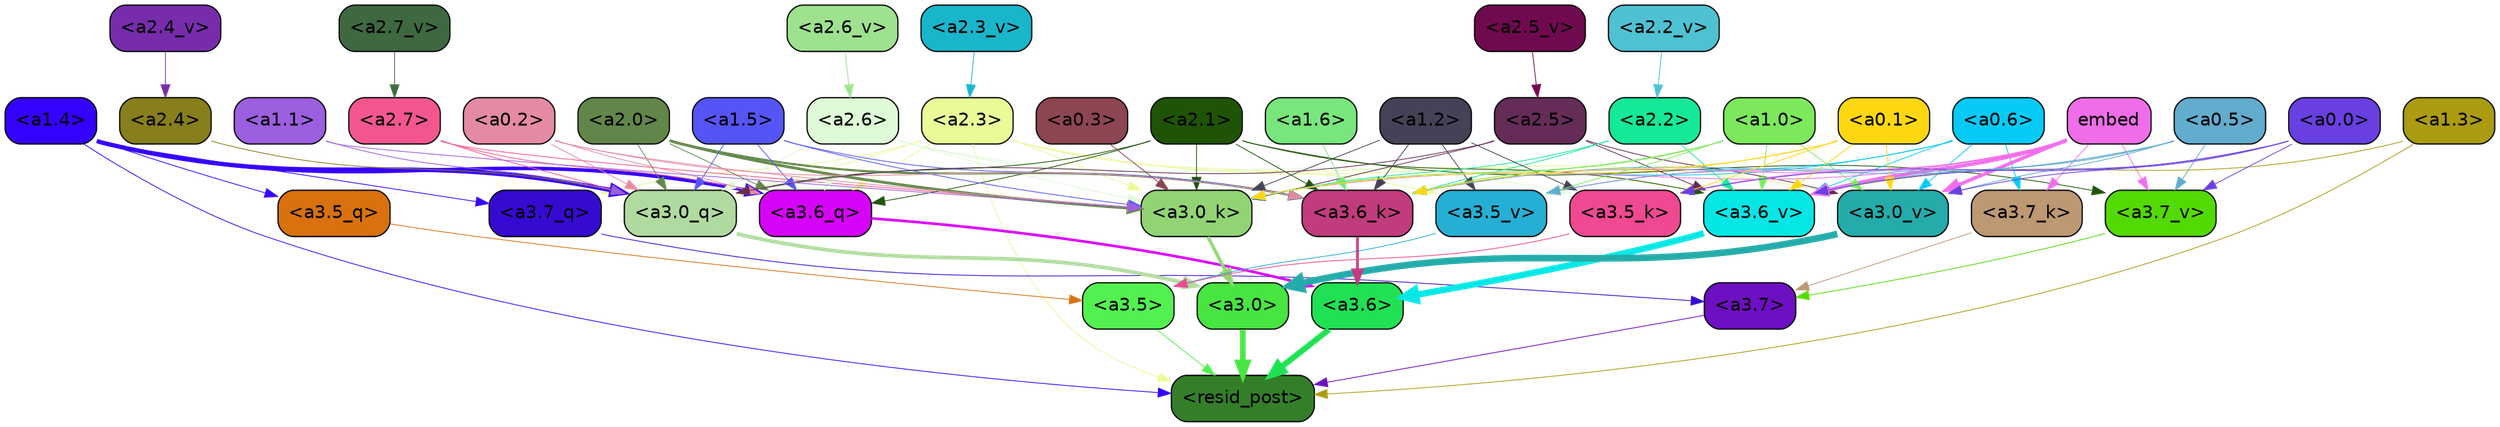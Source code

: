 strict digraph "" {
	graph [bgcolor=transparent,
		layout=dot,
		overlap=false,
		splines=true
	];
	"<a3.7>"	[color=black,
		fillcolor="#6d0fc2",
		fontname=Helvetica,
		shape=box,
		style="filled, rounded"];
	"<resid_post>"	[color=black,
		fillcolor="#347e2a",
		fontname=Helvetica,
		shape=box,
		style="filled, rounded"];
	"<a3.7>" -> "<resid_post>"	[color="#6d0fc2",
		penwidth=0.6239100098609924];
	"<a3.6>"	[color=black,
		fillcolor="#20e153",
		fontname=Helvetica,
		shape=box,
		style="filled, rounded"];
	"<a3.6>" -> "<resid_post>"	[color="#20e153",
		penwidth=4.569062113761902];
	"<a3.5>"	[color=black,
		fillcolor="#52f150",
		fontname=Helvetica,
		shape=box,
		style="filled, rounded"];
	"<a3.5>" -> "<resid_post>"	[color="#52f150",
		penwidth=0.6];
	"<a3.0>"	[color=black,
		fillcolor="#48e540",
		fontname=Helvetica,
		shape=box,
		style="filled, rounded"];
	"<a3.0>" -> "<resid_post>"	[color="#48e540",
		penwidth=4.283544182777405];
	"<a2.3>"	[color=black,
		fillcolor="#e8fb98",
		fontname=Helvetica,
		shape=box,
		style="filled, rounded"];
	"<a2.3>" -> "<resid_post>"	[color="#e8fb98",
		penwidth=0.6];
	"<a3.7_q>"	[color=black,
		fillcolor="#360ad0",
		fontname=Helvetica,
		shape=box,
		style="filled, rounded"];
	"<a2.3>" -> "<a3.7_q>"	[color="#e8fb98",
		penwidth=0.6];
	"<a3.6_q>"	[color=black,
		fillcolor="#d503f8",
		fontname=Helvetica,
		shape=box,
		style="filled, rounded"];
	"<a2.3>" -> "<a3.6_q>"	[color="#e8fb98",
		penwidth=0.6];
	"<a3.0_q>"	[color=black,
		fillcolor="#b0da9f",
		fontname=Helvetica,
		shape=box,
		style="filled, rounded"];
	"<a2.3>" -> "<a3.0_q>"	[color="#e8fb98",
		penwidth=0.6];
	"<a3.0_k>"	[color=black,
		fillcolor="#92d474",
		fontname=Helvetica,
		shape=box,
		style="filled, rounded"];
	"<a2.3>" -> "<a3.0_k>"	[color="#e8fb98",
		penwidth=0.6];
	"<a3.6_v>"	[color=black,
		fillcolor="#05e7e5",
		fontname=Helvetica,
		shape=box,
		style="filled, rounded"];
	"<a2.3>" -> "<a3.6_v>"	[color="#e8fb98",
		penwidth=0.6];
	"<a3.5_v>"	[color=black,
		fillcolor="#25afd4",
		fontname=Helvetica,
		shape=box,
		style="filled, rounded"];
	"<a2.3>" -> "<a3.5_v>"	[color="#e8fb98",
		penwidth=0.6];
	"<a3.0_v>"	[color=black,
		fillcolor="#24abaa",
		fontname=Helvetica,
		shape=box,
		style="filled, rounded"];
	"<a2.3>" -> "<a3.0_v>"	[color="#e8fb98",
		penwidth=0.6];
	"<a1.4>"	[color=black,
		fillcolor="#3402fe",
		fontname=Helvetica,
		shape=box,
		style="filled, rounded"];
	"<a1.4>" -> "<resid_post>"	[color="#3402fe",
		penwidth=0.6];
	"<a1.4>" -> "<a3.7_q>"	[color="#3402fe",
		penwidth=0.6];
	"<a1.4>" -> "<a3.6_q>"	[color="#3402fe",
		penwidth=2.7934007048606873];
	"<a3.5_q>"	[color=black,
		fillcolor="#d8710e",
		fontname=Helvetica,
		shape=box,
		style="filled, rounded"];
	"<a1.4>" -> "<a3.5_q>"	[color="#3402fe",
		penwidth=0.6];
	"<a1.4>" -> "<a3.0_q>"	[color="#3402fe",
		penwidth=3.340754985809326];
	"<a1.3>"	[color=black,
		fillcolor="#aa9b11",
		fontname=Helvetica,
		shape=box,
		style="filled, rounded"];
	"<a1.3>" -> "<resid_post>"	[color="#aa9b11",
		penwidth=0.6];
	"<a1.3>" -> "<a3.6_v>"	[color="#aa9b11",
		penwidth=0.6];
	"<a3.7_q>" -> "<a3.7>"	[color="#360ad0",
		penwidth=0.6];
	"<a3.6_q>" -> "<a3.6>"	[color="#d503f8",
		penwidth=2.0347584784030914];
	"<a3.5_q>" -> "<a3.5>"	[color="#d8710e",
		penwidth=0.6];
	"<a3.0_q>" -> "<a3.0>"	[color="#b0da9f",
		penwidth=2.8635367155075073];
	"<a3.7_k>"	[color=black,
		fillcolor="#bc9873",
		fontname=Helvetica,
		shape=box,
		style="filled, rounded"];
	"<a3.7_k>" -> "<a3.7>"	[color="#bc9873",
		penwidth=0.6];
	"<a3.6_k>"	[color=black,
		fillcolor="#c13c7d",
		fontname=Helvetica,
		shape=box,
		style="filled, rounded"];
	"<a3.6_k>" -> "<a3.6>"	[color="#c13c7d",
		penwidth=2.1760786175727844];
	"<a3.5_k>"	[color=black,
		fillcolor="#ee4991",
		fontname=Helvetica,
		shape=box,
		style="filled, rounded"];
	"<a3.5_k>" -> "<a3.5>"	[color="#ee4991",
		penwidth=0.6];
	"<a3.0_k>" -> "<a3.0>"	[color="#92d474",
		penwidth=2.632905662059784];
	"<a3.7_v>"	[color=black,
		fillcolor="#53da04",
		fontname=Helvetica,
		shape=box,
		style="filled, rounded"];
	"<a3.7_v>" -> "<a3.7>"	[color="#53da04",
		penwidth=0.6];
	"<a3.6_v>" -> "<a3.6>"	[color="#05e7e5",
		penwidth=4.981305837631226];
	"<a3.5_v>" -> "<a3.5>"	[color="#25afd4",
		penwidth=0.6];
	"<a3.0_v>" -> "<a3.0>"	[color="#24abaa",
		penwidth=5.168330669403076];
	"<a2.7>"	[color=black,
		fillcolor="#f4578f",
		fontname=Helvetica,
		shape=box,
		style="filled, rounded"];
	"<a2.7>" -> "<a3.6_q>"	[color="#f4578f",
		penwidth=0.6];
	"<a2.7>" -> "<a3.0_q>"	[color="#f4578f",
		penwidth=0.6];
	"<a2.7>" -> "<a3.0_k>"	[color="#f4578f",
		penwidth=0.6];
	"<a2.6>"	[color=black,
		fillcolor="#dffad7",
		fontname=Helvetica,
		shape=box,
		style="filled, rounded"];
	"<a2.6>" -> "<a3.6_q>"	[color="#dffad7",
		penwidth=0.6];
	"<a2.6>" -> "<a3.0_q>"	[color="#dffad7",
		penwidth=0.6];
	"<a2.6>" -> "<a3.6_k>"	[color="#dffad7",
		penwidth=0.6];
	"<a2.6>" -> "<a3.5_k>"	[color="#dffad7",
		penwidth=0.6];
	"<a2.6>" -> "<a3.0_k>"	[color="#dffad7",
		penwidth=0.6];
	"<a2.1>"	[color=black,
		fillcolor="#1f5306",
		fontname=Helvetica,
		shape=box,
		style="filled, rounded"];
	"<a2.1>" -> "<a3.6_q>"	[color="#1f5306",
		penwidth=0.6];
	"<a2.1>" -> "<a3.0_q>"	[color="#1f5306",
		penwidth=0.6];
	"<a2.1>" -> "<a3.6_k>"	[color="#1f5306",
		penwidth=0.6];
	"<a2.1>" -> "<a3.0_k>"	[color="#1f5306",
		penwidth=0.6];
	"<a2.1>" -> "<a3.7_v>"	[color="#1f5306",
		penwidth=0.6];
	"<a2.1>" -> "<a3.6_v>"	[color="#1f5306",
		penwidth=0.6];
	"<a2.0>"	[color=black,
		fillcolor="#628649",
		fontname=Helvetica,
		shape=box,
		style="filled, rounded"];
	"<a2.0>" -> "<a3.6_q>"	[color="#628649",
		penwidth=0.6];
	"<a2.0>" -> "<a3.0_q>"	[color="#628649",
		penwidth=0.6];
	"<a2.0>" -> "<a3.6_k>"	[color="#628649",
		penwidth=1.6382827460765839];
	"<a2.0>" -> "<a3.0_k>"	[color="#628649",
		penwidth=2.161143198609352];
	"<a1.5>"	[color=black,
		fillcolor="#5555f7",
		fontname=Helvetica,
		shape=box,
		style="filled, rounded"];
	"<a1.5>" -> "<a3.6_q>"	[color="#5555f7",
		penwidth=0.6];
	"<a1.5>" -> "<a3.0_q>"	[color="#5555f7",
		penwidth=0.6];
	"<a1.5>" -> "<a3.6_k>"	[color="#5555f7",
		penwidth=0.6];
	"<a1.5>" -> "<a3.0_k>"	[color="#5555f7",
		penwidth=0.6];
	"<a0.2>"	[color=black,
		fillcolor="#e48aa5",
		fontname=Helvetica,
		shape=box,
		style="filled, rounded"];
	"<a0.2>" -> "<a3.6_q>"	[color="#e48aa5",
		penwidth=0.6];
	"<a0.2>" -> "<a3.0_q>"	[color="#e48aa5",
		penwidth=0.6];
	"<a0.2>" -> "<a3.6_k>"	[color="#e48aa5",
		penwidth=0.6];
	"<a0.2>" -> "<a3.0_k>"	[color="#e48aa5",
		penwidth=0.6];
	"<a2.5>"	[color=black,
		fillcolor="#652c57",
		fontname=Helvetica,
		shape=box,
		style="filled, rounded"];
	"<a2.5>" -> "<a3.0_q>"	[color="#652c57",
		penwidth=0.6];
	"<a2.5>" -> "<a3.0_k>"	[color="#652c57",
		penwidth=0.6];
	"<a2.5>" -> "<a3.6_v>"	[color="#652c57",
		penwidth=0.6];
	"<a2.5>" -> "<a3.0_v>"	[color="#652c57",
		penwidth=0.6];
	"<a2.4>"	[color=black,
		fillcolor="#877e1c",
		fontname=Helvetica,
		shape=box,
		style="filled, rounded"];
	"<a2.4>" -> "<a3.0_q>"	[color="#877e1c",
		penwidth=0.6];
	"<a1.1>"	[color=black,
		fillcolor="#9c5fdf",
		fontname=Helvetica,
		shape=box,
		style="filled, rounded"];
	"<a1.1>" -> "<a3.0_q>"	[color="#9c5fdf",
		penwidth=0.6];
	"<a1.1>" -> "<a3.0_k>"	[color="#9c5fdf",
		penwidth=0.6];
	"<a0.6>"	[color=black,
		fillcolor="#05caf5",
		fontname=Helvetica,
		shape=box,
		style="filled, rounded"];
	"<a0.6>" -> "<a3.7_k>"	[color="#05caf5",
		penwidth=0.6];
	"<a0.6>" -> "<a3.6_k>"	[color="#05caf5",
		penwidth=0.6];
	"<a0.6>" -> "<a3.0_k>"	[color="#05caf5",
		penwidth=0.6];
	"<a0.6>" -> "<a3.6_v>"	[color="#05caf5",
		penwidth=0.6];
	"<a0.6>" -> "<a3.0_v>"	[color="#05caf5",
		penwidth=0.6];
	embed	[color=black,
		fillcolor="#f06dea",
		fontname=Helvetica,
		shape=box,
		style="filled, rounded"];
	embed -> "<a3.7_k>"	[color="#f06dea",
		penwidth=0.6];
	embed -> "<a3.6_k>"	[color="#f06dea",
		penwidth=0.6];
	embed -> "<a3.5_k>"	[color="#f06dea",
		penwidth=0.6];
	embed -> "<a3.0_k>"	[color="#f06dea",
		penwidth=0.6];
	embed -> "<a3.7_v>"	[color="#f06dea",
		penwidth=0.6];
	embed -> "<a3.6_v>"	[color="#f06dea",
		penwidth=2.7825746536254883];
	embed -> "<a3.5_v>"	[color="#f06dea",
		penwidth=0.6];
	embed -> "<a3.0_v>"	[color="#f06dea",
		penwidth=2.6950180530548096];
	"<a2.2>"	[color=black,
		fillcolor="#14e998",
		fontname=Helvetica,
		shape=box,
		style="filled, rounded"];
	"<a2.2>" -> "<a3.6_k>"	[color="#14e998",
		penwidth=0.6];
	"<a2.2>" -> "<a3.0_k>"	[color="#14e998",
		penwidth=0.6];
	"<a2.2>" -> "<a3.6_v>"	[color="#14e998",
		penwidth=0.6];
	"<a1.6>"	[color=black,
		fillcolor="#78e67c",
		fontname=Helvetica,
		shape=box,
		style="filled, rounded"];
	"<a1.6>" -> "<a3.6_k>"	[color="#78e67c",
		penwidth=0.6];
	"<a1.2>"	[color=black,
		fillcolor="#454257",
		fontname=Helvetica,
		shape=box,
		style="filled, rounded"];
	"<a1.2>" -> "<a3.6_k>"	[color="#454257",
		penwidth=0.6];
	"<a1.2>" -> "<a3.5_k>"	[color="#454257",
		penwidth=0.6];
	"<a1.2>" -> "<a3.0_k>"	[color="#454257",
		penwidth=0.6];
	"<a1.2>" -> "<a3.5_v>"	[color="#454257",
		penwidth=0.6];
	"<a1.0>"	[color=black,
		fillcolor="#7ce95c",
		fontname=Helvetica,
		shape=box,
		style="filled, rounded"];
	"<a1.0>" -> "<a3.6_k>"	[color="#7ce95c",
		penwidth=0.6];
	"<a1.0>" -> "<a3.0_k>"	[color="#7ce95c",
		penwidth=0.6];
	"<a1.0>" -> "<a3.6_v>"	[color="#7ce95c",
		penwidth=0.6];
	"<a1.0>" -> "<a3.5_v>"	[color="#7ce95c",
		penwidth=0.6];
	"<a1.0>" -> "<a3.0_v>"	[color="#7ce95c",
		penwidth=0.6];
	"<a0.5>"	[color=black,
		fillcolor="#62acce",
		fontname=Helvetica,
		shape=box,
		style="filled, rounded"];
	"<a0.5>" -> "<a3.6_k>"	[color="#62acce",
		penwidth=0.6];
	"<a0.5>" -> "<a3.7_v>"	[color="#62acce",
		penwidth=0.6];
	"<a0.5>" -> "<a3.6_v>"	[color="#62acce",
		penwidth=0.6];
	"<a0.5>" -> "<a3.5_v>"	[color="#62acce",
		penwidth=0.6];
	"<a0.5>" -> "<a3.0_v>"	[color="#62acce",
		penwidth=0.6];
	"<a0.1>"	[color=black,
		fillcolor="#ffd710",
		fontname=Helvetica,
		shape=box,
		style="filled, rounded"];
	"<a0.1>" -> "<a3.6_k>"	[color="#ffd710",
		penwidth=0.6];
	"<a0.1>" -> "<a3.5_k>"	[color="#ffd710",
		penwidth=0.6];
	"<a0.1>" -> "<a3.0_k>"	[color="#ffd710",
		penwidth=0.6];
	"<a0.1>" -> "<a3.6_v>"	[color="#ffd710",
		penwidth=0.6];
	"<a0.1>" -> "<a3.0_v>"	[color="#ffd710",
		penwidth=0.6];
	"<a0.0>"	[color=black,
		fillcolor="#6a3fe2",
		fontname=Helvetica,
		shape=box,
		style="filled, rounded"];
	"<a0.0>" -> "<a3.5_k>"	[color="#6a3fe2",
		penwidth=0.6];
	"<a0.0>" -> "<a3.7_v>"	[color="#6a3fe2",
		penwidth=0.6];
	"<a0.0>" -> "<a3.6_v>"	[color="#6a3fe2",
		penwidth=0.6];
	"<a0.0>" -> "<a3.0_v>"	[color="#6a3fe2",
		penwidth=0.6];
	"<a0.3>"	[color=black,
		fillcolor="#8d4551",
		fontname=Helvetica,
		shape=box,
		style="filled, rounded"];
	"<a0.3>" -> "<a3.0_k>"	[color="#8d4551",
		penwidth=0.6];
	"<a2.7_v>"	[color=black,
		fillcolor="#3e6940",
		fontname=Helvetica,
		shape=box,
		style="filled, rounded"];
	"<a2.7_v>" -> "<a2.7>"	[color="#3e6940",
		penwidth=0.6];
	"<a2.6_v>"	[color=black,
		fillcolor="#9ee290",
		fontname=Helvetica,
		shape=box,
		style="filled, rounded"];
	"<a2.6_v>" -> "<a2.6>"	[color="#9ee290",
		penwidth=0.6];
	"<a2.5_v>"	[color=black,
		fillcolor="#700a4e",
		fontname=Helvetica,
		shape=box,
		style="filled, rounded"];
	"<a2.5_v>" -> "<a2.5>"	[color="#700a4e",
		penwidth=0.6];
	"<a2.4_v>"	[color=black,
		fillcolor="#772cac",
		fontname=Helvetica,
		shape=box,
		style="filled, rounded"];
	"<a2.4_v>" -> "<a2.4>"	[color="#772cac",
		penwidth=0.6];
	"<a2.3_v>"	[color=black,
		fillcolor="#19b6cb",
		fontname=Helvetica,
		shape=box,
		style="filled, rounded"];
	"<a2.3_v>" -> "<a2.3>"	[color="#19b6cb",
		penwidth=0.6];
	"<a2.2_v>"	[color=black,
		fillcolor="#4ec1d3",
		fontname=Helvetica,
		shape=box,
		style="filled, rounded"];
	"<a2.2_v>" -> "<a2.2>"	[color="#4ec1d3",
		penwidth=0.6];
}
